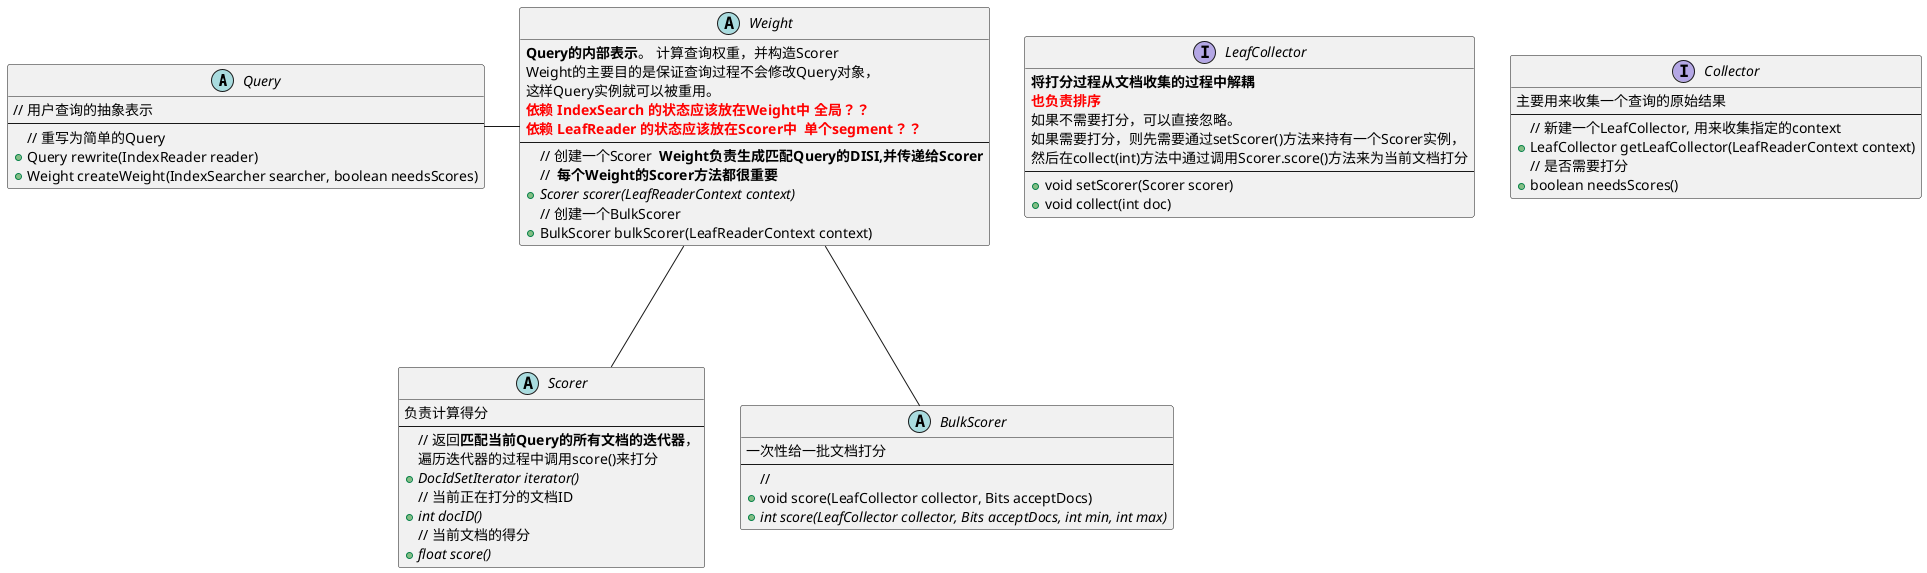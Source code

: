 @startuml

abstract class Query{
    // 用户查询的抽象表示
    --
    // 重写为简单的Query
    +Query rewrite(IndexReader reader)
    +Weight createWeight(IndexSearcher searcher, boolean needsScores)
}

abstract class Weight{
    <b>Query的内部表示</b>。 计算查询权重，并构造Scorer
    Weight的主要目的是保证查询过程不会修改Query对象，
    这样Query实例就可以被重用。
    <b><font color=red>依赖 IndexSearch 的状态应该放在Weight中 全局？？
    <b><font color=red>依赖 LeafReader 的状态应该放在Scorer中  单个segment？？
    --
    // 创建一个Scorer  <b>Weight负责生成匹配Query的DISI,并传递给Scorer
    // <b> 每个Weight的Scorer方法都很重要
    +{abstract} Scorer scorer(LeafReaderContext context)
    // 创建一个BulkScorer
    +BulkScorer bulkScorer(LeafReaderContext context)
}

abstract class Scorer {
    负责计算得分
    --
    // 返回**匹配当前Query的所有文档的迭代器**，
       遍历迭代器的过程中调用score()来打分
    +{abstract} DocIdSetIterator iterator()
    // 当前正在打分的文档ID
    +{abstract} int docID()
    // 当前文档的得分
    +{abstract} float score()
}

abstract class BulkScorer{
    一次性给一批文档打分
    --
    //
    +void score(LeafCollector collector, Bits acceptDocs)
    +{abstract} int score(LeafCollector collector, Bits acceptDocs, int min, int max)
}

interface LeafCollector{
    <b>将打分过程从文档收集的过程中解耦</b>
    <b><font color=red>也负责排序</b>
    如果不需要打分，可以直接忽略。
    如果需要打分，则先需要通过setScorer()方法来持有一个Scorer实例，
    然后在collect(int)方法中通过调用Scorer.score()方法来为当前文档打分
    ---
    +void setScorer(Scorer scorer)
    +void collect(int doc)
}

interface Collector{
    主要用来收集一个查询的原始结果
    ---
    // 新建一个LeafCollector, 用来收集指定的context
    +LeafCollector getLeafCollector(LeafReaderContext context)
    // 是否需要打分
    +boolean needsScores()
}

Query -right-- Weight
Weight -down-- Scorer
Weight -down-- BulkScorer
@enduml